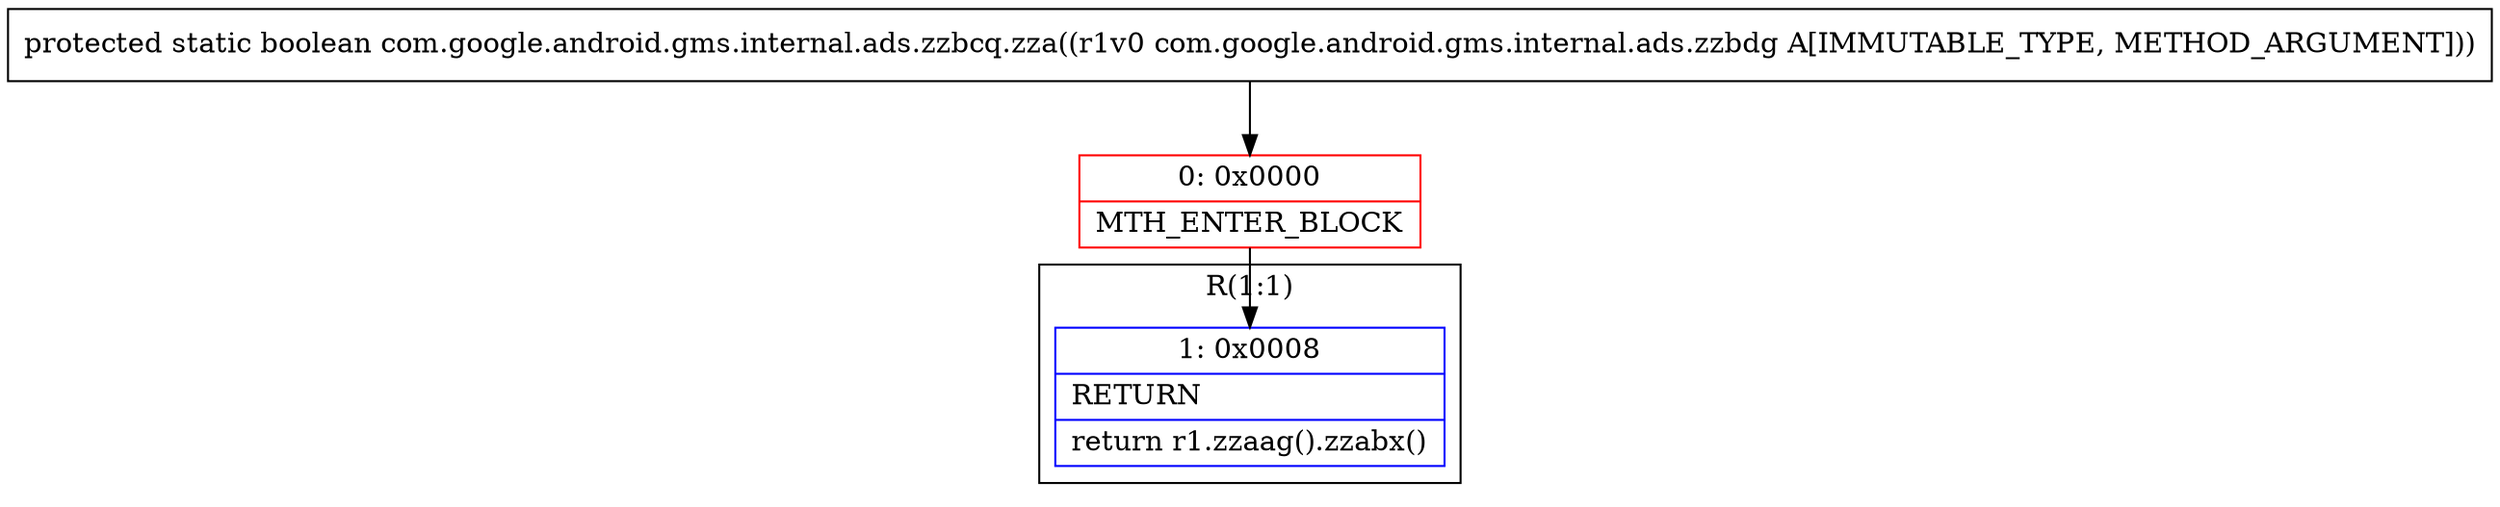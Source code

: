 digraph "CFG forcom.google.android.gms.internal.ads.zzbcq.zza(Lcom\/google\/android\/gms\/internal\/ads\/zzbdg;)Z" {
subgraph cluster_Region_1375607250 {
label = "R(1:1)";
node [shape=record,color=blue];
Node_1 [shape=record,label="{1\:\ 0x0008|RETURN\l|return r1.zzaag().zzabx()\l}"];
}
Node_0 [shape=record,color=red,label="{0\:\ 0x0000|MTH_ENTER_BLOCK\l}"];
MethodNode[shape=record,label="{protected static boolean com.google.android.gms.internal.ads.zzbcq.zza((r1v0 com.google.android.gms.internal.ads.zzbdg A[IMMUTABLE_TYPE, METHOD_ARGUMENT])) }"];
MethodNode -> Node_0;
Node_0 -> Node_1;
}

